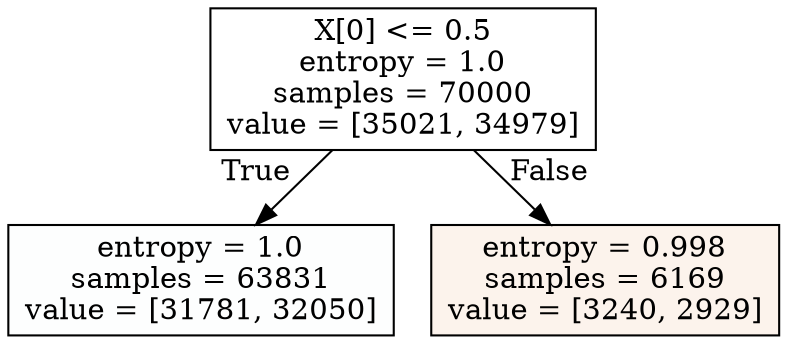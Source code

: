 digraph Tree {
node [shape=box, style="filled", color="black"] ;
0 [label="X[0] <= 0.5\nentropy = 1.0\nsamples = 70000\nvalue = [35021, 34979]", fillcolor="#e5813900"] ;
1 [label="entropy = 1.0\nsamples = 63831\nvalue = [31781, 32050]", fillcolor="#399de502"] ;
0 -> 1 [labeldistance=2.5, labelangle=45, headlabel="True"] ;
2 [label="entropy = 0.998\nsamples = 6169\nvalue = [3240, 2929]", fillcolor="#e5813918"] ;
0 -> 2 [labeldistance=2.5, labelangle=-45, headlabel="False"] ;
}